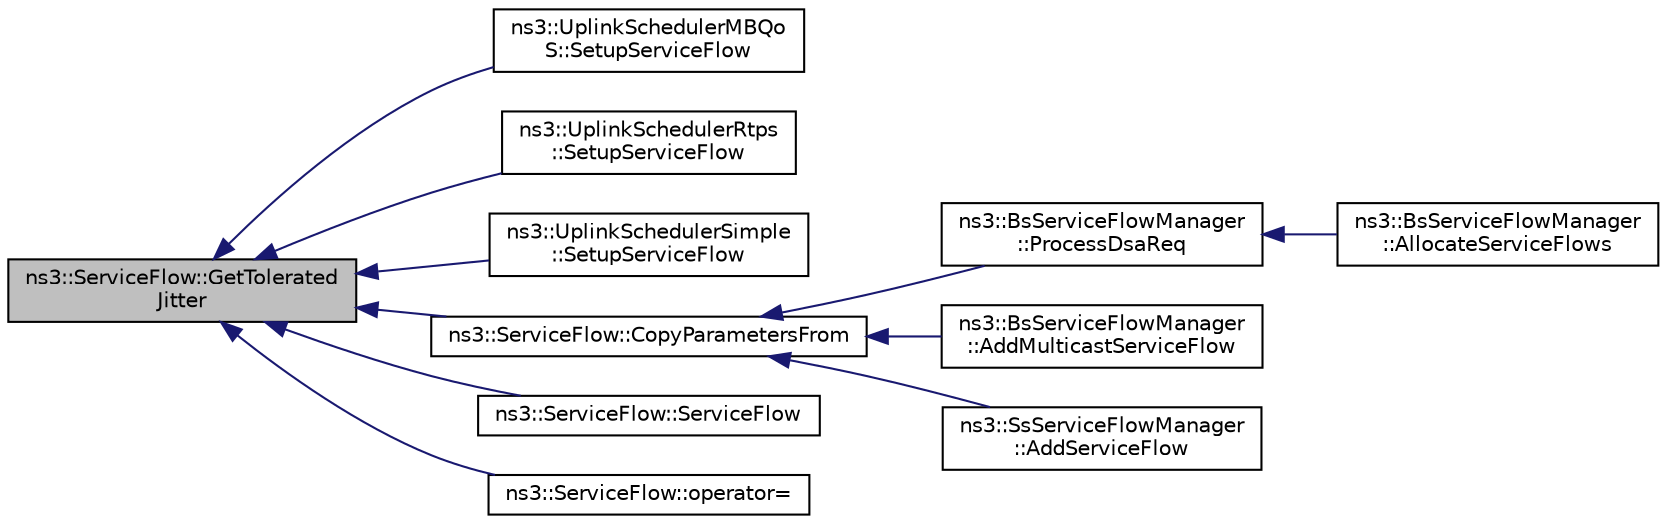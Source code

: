 digraph "ns3::ServiceFlow::GetToleratedJitter"
{
  edge [fontname="Helvetica",fontsize="10",labelfontname="Helvetica",labelfontsize="10"];
  node [fontname="Helvetica",fontsize="10",shape=record];
  rankdir="LR";
  Node1 [label="ns3::ServiceFlow::GetTolerated\lJitter",height=0.2,width=0.4,color="black", fillcolor="grey75", style="filled", fontcolor="black"];
  Node1 -> Node2 [dir="back",color="midnightblue",fontsize="10",style="solid"];
  Node2 [label="ns3::UplinkSchedulerMBQo\lS::SetupServiceFlow",height=0.2,width=0.4,color="black", fillcolor="white", style="filled",URL="$d6/d45/classns3_1_1UplinkSchedulerMBQoS.html#aef30b9e41f2b8da83b467c6a8121b34d"];
  Node1 -> Node3 [dir="back",color="midnightblue",fontsize="10",style="solid"];
  Node3 [label="ns3::UplinkSchedulerRtps\l::SetupServiceFlow",height=0.2,width=0.4,color="black", fillcolor="white", style="filled",URL="$da/de2/classns3_1_1UplinkSchedulerRtps.html#ac44a9146c9928da245ebcf2c55a5c0d6"];
  Node1 -> Node4 [dir="back",color="midnightblue",fontsize="10",style="solid"];
  Node4 [label="ns3::UplinkSchedulerSimple\l::SetupServiceFlow",height=0.2,width=0.4,color="black", fillcolor="white", style="filled",URL="$d3/d6c/classns3_1_1UplinkSchedulerSimple.html#a88882b7e7a40a90dc2e9e7e1fb836004"];
  Node1 -> Node5 [dir="back",color="midnightblue",fontsize="10",style="solid"];
  Node5 [label="ns3::ServiceFlow::CopyParametersFrom",height=0.2,width=0.4,color="black", fillcolor="white", style="filled",URL="$d7/ded/classns3_1_1ServiceFlow.html#aae60e9fc7ea6b727946980e1ad376da7"];
  Node5 -> Node6 [dir="back",color="midnightblue",fontsize="10",style="solid"];
  Node6 [label="ns3::BsServiceFlowManager\l::ProcessDsaReq",height=0.2,width=0.4,color="black", fillcolor="white", style="filled",URL="$d5/d5e/classns3_1_1BsServiceFlowManager.html#afba823b624d516de570c0c7a6312de2b",tooltip="process a DSA-Req message "];
  Node6 -> Node7 [dir="back",color="midnightblue",fontsize="10",style="solid"];
  Node7 [label="ns3::BsServiceFlowManager\l::AllocateServiceFlows",height=0.2,width=0.4,color="black", fillcolor="white", style="filled",URL="$d5/d5e/classns3_1_1BsServiceFlowManager.html#a2c9d6e3696af0e9bc15bcbe4089ab489",tooltip="allocate service flows "];
  Node5 -> Node8 [dir="back",color="midnightblue",fontsize="10",style="solid"];
  Node8 [label="ns3::BsServiceFlowManager\l::AddMulticastServiceFlow",height=0.2,width=0.4,color="black", fillcolor="white", style="filled",URL="$d5/d5e/classns3_1_1BsServiceFlowManager.html#a608f17a9cc0c559ed3f47c8947c95659",tooltip="add a multicast service flow "];
  Node5 -> Node9 [dir="back",color="midnightblue",fontsize="10",style="solid"];
  Node9 [label="ns3::SsServiceFlowManager\l::AddServiceFlow",height=0.2,width=0.4,color="black", fillcolor="white", style="filled",URL="$d4/dc3/classns3_1_1SsServiceFlowManager.html#a9d2bbc3e2754f80cc80e2febef1e3a2b",tooltip="add a service flow to the list "];
  Node1 -> Node10 [dir="back",color="midnightblue",fontsize="10",style="solid"];
  Node10 [label="ns3::ServiceFlow::ServiceFlow",height=0.2,width=0.4,color="black", fillcolor="white", style="filled",URL="$d7/ded/classns3_1_1ServiceFlow.html#a45e24aa23d78831b288f8ca1062a2f2d"];
  Node1 -> Node11 [dir="back",color="midnightblue",fontsize="10",style="solid"];
  Node11 [label="ns3::ServiceFlow::operator=",height=0.2,width=0.4,color="black", fillcolor="white", style="filled",URL="$d7/ded/classns3_1_1ServiceFlow.html#ae4ea282e5cbf4ac99598b1a7ee5badf9",tooltip="assignment operator "];
}
